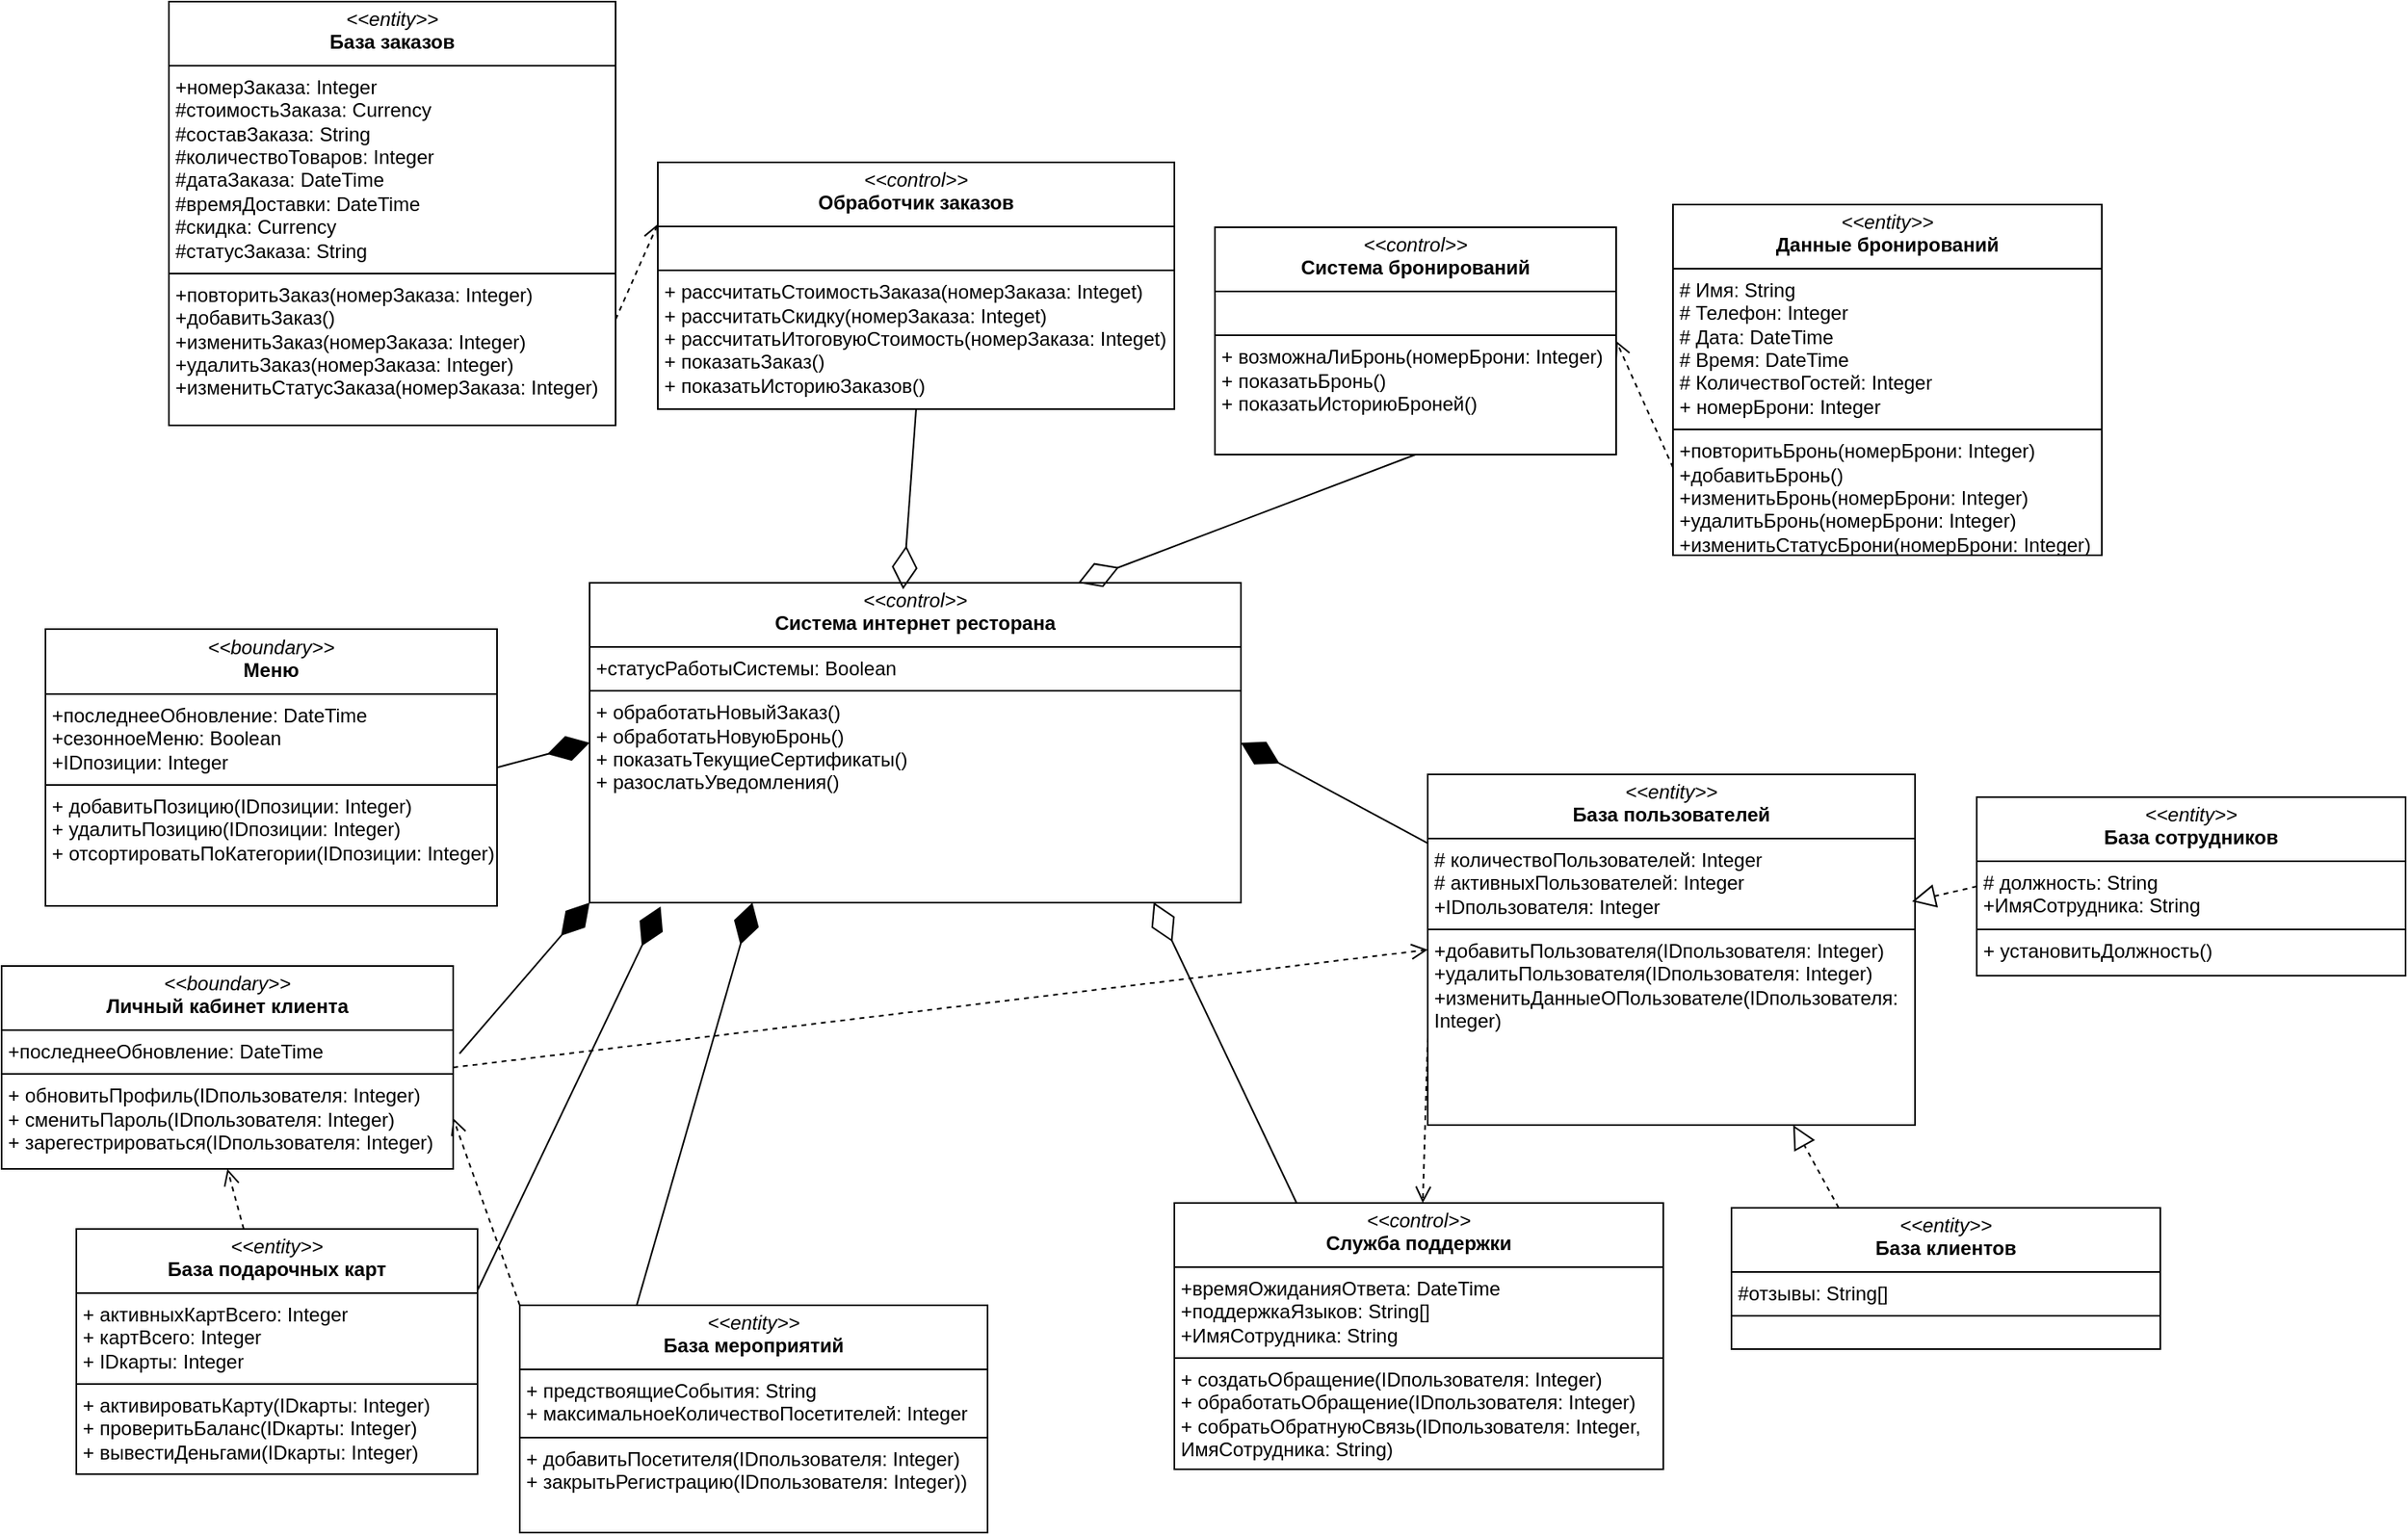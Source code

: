 <mxfile version="26.2.3">
  <diagram name="Страница — 1" id="i-jICDS2N_sPtlZ7AATH">
    <mxGraphModel dx="1173" dy="1209" grid="0" gridSize="10" guides="1" tooltips="1" connect="1" arrows="1" fold="1" page="0" pageScale="1" pageWidth="827" pageHeight="1169" math="0" shadow="0">
      <root>
        <mxCell id="0" />
        <mxCell id="1" parent="0" />
        <mxCell id="_OhvTyBy3wQau70cZue0-6" value="&lt;p style=&quot;margin:0px;margin-top:4px;text-align:center;&quot;&gt;&lt;i&gt;&amp;lt;&amp;lt;сontrol&amp;gt;&amp;gt;&lt;/i&gt;&lt;br&gt;&lt;b&gt;Система интернет ресторана&lt;/b&gt;&lt;/p&gt;&lt;hr size=&quot;1&quot; style=&quot;border-style:solid;&quot;&gt;&lt;p style=&quot;margin:0px;margin-left:4px;&quot;&gt;+статусРаботыСистемы: Boolean&lt;/p&gt;&lt;hr size=&quot;1&quot; style=&quot;border-style:solid;&quot;&gt;&lt;p style=&quot;margin:0px;margin-left:4px;&quot;&gt;+ обработатьНовыйЗаказ()&lt;/p&gt;&lt;p style=&quot;margin:0px;margin-left:4px;&quot;&gt;+ обработатьНовуюБронь()&lt;/p&gt;&lt;p style=&quot;margin:0px;margin-left:4px;&quot;&gt;+ показатьТекущиеСертификаты()&lt;/p&gt;&lt;p style=&quot;margin:0px;margin-left:4px;&quot;&gt;&lt;span style=&quot;background-color: transparent; color: light-dark(rgb(0, 0, 0), rgb(255, 255, 255));&quot;&gt;+ разослатьУведомления()&lt;/span&gt;&lt;/p&gt;" style="verticalAlign=top;align=left;overflow=fill;html=1;whiteSpace=wrap;" vertex="1" parent="1">
          <mxGeometry x="-255" y="129" width="401" height="197" as="geometry" />
        </mxCell>
        <mxCell id="_OhvTyBy3wQau70cZue0-7" value="&lt;p style=&quot;margin:0px;margin-top:4px;text-align:center;&quot;&gt;&lt;i&gt;&amp;lt;&amp;lt;entity&amp;gt;&amp;gt;&lt;/i&gt;&lt;br&gt;&lt;b&gt;База заказов&lt;/b&gt;&lt;/p&gt;&lt;hr size=&quot;1&quot; style=&quot;border-style:solid;&quot;&gt;&lt;p style=&quot;margin:0px;margin-left:4px;&quot;&gt;+номерЗаказа: Integer&lt;/p&gt;&lt;p style=&quot;margin:0px;margin-left:4px;&quot;&gt;#стоимостьЗаказа: Currency&lt;/p&gt;&lt;p style=&quot;margin:0px;margin-left:4px;&quot;&gt;#составЗаказа: String&lt;/p&gt;&lt;p style=&quot;margin:0px;margin-left:4px;&quot;&gt;#количествоТоваров: Integer&lt;/p&gt;&lt;p style=&quot;margin:0px;margin-left:4px;&quot;&gt;#датаЗаказа: DateTime&lt;/p&gt;&lt;p style=&quot;margin:0px;margin-left:4px;&quot;&gt;#времяДоставки: DateTime&lt;/p&gt;&lt;p style=&quot;margin:0px;margin-left:4px;&quot;&gt;#скидка: Currency&lt;/p&gt;&lt;p style=&quot;margin:0px;margin-left:4px;&quot;&gt;#статусЗаказа: String&lt;br&gt;&lt;/p&gt;&lt;hr size=&quot;1&quot; style=&quot;border-style:solid;&quot;&gt;&lt;p style=&quot;margin: 0px 0px 0px 4px;&quot;&gt;+повторитьЗаказ(номерЗаказа: Integer)&lt;/p&gt;&lt;p style=&quot;margin: 0px 0px 0px 4px;&quot;&gt;+добавитьЗаказ()&lt;/p&gt;&lt;p style=&quot;margin: 0px 0px 0px 4px;&quot;&gt;+изменитьЗаказ(&lt;span style=&quot;background-color: transparent; color: light-dark(rgb(0, 0, 0), rgb(255, 255, 255));&quot;&gt;номерЗаказа: Integer&lt;/span&gt;&lt;span style=&quot;background-color: transparent; color: light-dark(rgb(0, 0, 0), rgb(255, 255, 255));&quot;&gt;)&lt;/span&gt;&lt;/p&gt;&lt;p style=&quot;margin: 0px 0px 0px 4px;&quot;&gt;+удалитьЗаказ(&lt;span style=&quot;background-color: transparent; color: light-dark(rgb(0, 0, 0), rgb(255, 255, 255));&quot;&gt;номерЗаказа: Integer&lt;/span&gt;&lt;span style=&quot;background-color: transparent; color: light-dark(rgb(0, 0, 0), rgb(255, 255, 255));&quot;&gt;)&lt;/span&gt;&lt;/p&gt;&lt;p style=&quot;margin: 0px 0px 0px 4px;&quot;&gt;&lt;span style=&quot;background-color: transparent; color: light-dark(rgb(0, 0, 0), rgb(255, 255, 255));&quot;&gt;+изменитьСтатусЗаказа(&lt;/span&gt;&lt;span style=&quot;background-color: transparent; color: light-dark(rgb(0, 0, 0), rgb(255, 255, 255));&quot;&gt;номерЗаказа: Integer&lt;/span&gt;&lt;span style=&quot;background-color: transparent; color: light-dark(rgb(0, 0, 0), rgb(255, 255, 255));&quot;&gt;)&lt;/span&gt;&lt;/p&gt;" style="verticalAlign=top;align=left;overflow=fill;html=1;whiteSpace=wrap;" vertex="1" parent="1">
          <mxGeometry x="-514" y="-229" width="275" height="261" as="geometry" />
        </mxCell>
        <mxCell id="_OhvTyBy3wQau70cZue0-8" value="&lt;p style=&quot;margin:0px;margin-top:4px;text-align:center;&quot;&gt;&lt;i&gt;&amp;lt;&amp;lt;control&amp;gt;&amp;gt;&lt;/i&gt;&lt;br&gt;&lt;b&gt;Обработчик заказов&lt;/b&gt;&lt;/p&gt;&lt;hr size=&quot;1&quot; style=&quot;border-style:solid;&quot;&gt;&lt;p style=&quot;margin:0px;margin-left:4px;&quot;&gt;&lt;br&gt;&lt;/p&gt;&lt;hr size=&quot;1&quot; style=&quot;border-style:solid;&quot;&gt;&lt;p style=&quot;margin: 0px 0px 0px 4px;&quot;&gt;+ рассчитатьСтоимостьЗаказа(номерЗаказа: Integet)&lt;/p&gt;&lt;p style=&quot;margin: 0px 0px 0px 4px;&quot;&gt;+ рассчитатьСкидку(&lt;span style=&quot;background-color: transparent; color: light-dark(rgb(0, 0, 0), rgb(255, 255, 255));&quot;&gt;номерЗаказа: Integet)&lt;/span&gt;&lt;/p&gt;&lt;p style=&quot;margin: 0px 0px 0px 4px;&quot;&gt;&lt;span style=&quot;background-color: transparent; color: light-dark(rgb(0, 0, 0), rgb(255, 255, 255));&quot;&gt;+ рассчитатьИтоговуюСтоимость(&lt;/span&gt;&lt;span style=&quot;background-color: transparent; color: light-dark(rgb(0, 0, 0), rgb(255, 255, 255));&quot;&gt;номерЗаказа: Integet)&lt;/span&gt;&lt;/p&gt;&lt;p style=&quot;margin: 0px 0px 0px 4px;&quot;&gt;+ показатьЗаказ(&lt;span style=&quot;background-color: transparent; color: light-dark(rgb(0, 0, 0), rgb(255, 255, 255));&quot;&gt;)&lt;/span&gt;&lt;/p&gt;&lt;p style=&quot;margin: 0px 0px 0px 4px;&quot;&gt;+ показатьИсториюЗаказов(&lt;span style=&quot;background-color: transparent; color: light-dark(rgb(0, 0, 0), rgb(255, 255, 255));&quot;&gt;)&lt;/span&gt;&lt;/p&gt;" style="verticalAlign=top;align=left;overflow=fill;html=1;whiteSpace=wrap;" vertex="1" parent="1">
          <mxGeometry x="-213" y="-130" width="318" height="152" as="geometry" />
        </mxCell>
        <mxCell id="_OhvTyBy3wQau70cZue0-9" value="" style="endArrow=diamondThin;endFill=0;endSize=24;html=1;rounded=0;fontSize=12;curved=1;exitX=0.5;exitY=1;exitDx=0;exitDy=0;" edge="1" parent="1" source="_OhvTyBy3wQau70cZue0-8">
          <mxGeometry width="160" relative="1" as="geometry">
            <mxPoint x="-271" y="231" as="sourcePoint" />
            <mxPoint x="-62" y="133" as="targetPoint" />
          </mxGeometry>
        </mxCell>
        <mxCell id="_OhvTyBy3wQau70cZue0-10" value="" style="html=1;verticalAlign=bottom;endArrow=open;dashed=1;endSize=8;curved=0;rounded=0;fontSize=12;exitX=1;exitY=0.75;exitDx=0;exitDy=0;entryX=0;entryY=0.25;entryDx=0;entryDy=0;" edge="1" parent="1" source="_OhvTyBy3wQau70cZue0-7" target="_OhvTyBy3wQau70cZue0-8">
          <mxGeometry relative="1" as="geometry">
            <mxPoint x="-151" y="231" as="sourcePoint" />
            <mxPoint x="-231" y="231" as="targetPoint" />
          </mxGeometry>
        </mxCell>
        <mxCell id="_OhvTyBy3wQau70cZue0-12" value="&lt;p style=&quot;margin:0px;margin-top:4px;text-align:center;&quot;&gt;&lt;i&gt;&amp;lt;&amp;lt;entity&amp;gt;&amp;gt;&lt;/i&gt;&lt;br&gt;&lt;b&gt;Данные бронирований&lt;/b&gt;&lt;/p&gt;&lt;hr size=&quot;1&quot; style=&quot;border-style:solid;&quot;&gt;&lt;p style=&quot;margin:0px;margin-left:4px;&quot;&gt;# Имя: String&lt;/p&gt;&lt;p style=&quot;margin:0px;margin-left:4px;&quot;&gt;# Телефон: Integer&lt;/p&gt;&lt;p style=&quot;margin:0px;margin-left:4px;&quot;&gt;# Дата: DateTime&lt;/p&gt;&lt;p style=&quot;margin:0px;margin-left:4px;&quot;&gt;# Время: DateTime&lt;/p&gt;&lt;p style=&quot;margin:0px;margin-left:4px;&quot;&gt;# КоличествоГостей: Integer&lt;/p&gt;&lt;p style=&quot;margin:0px;margin-left:4px;&quot;&gt;+ номерБрони: Integer&lt;/p&gt;&lt;hr size=&quot;1&quot; style=&quot;border-style:solid;&quot;&gt;&lt;p style=&quot;margin: 0px 0px 0px 4px;&quot;&gt;+повторитьБронь(номерБрони: Integer)&lt;/p&gt;&lt;p style=&quot;margin: 0px 0px 0px 4px;&quot;&gt;+добавитьБронь()&lt;/p&gt;&lt;p style=&quot;margin: 0px 0px 0px 4px;&quot;&gt;+изменитьБронь(&lt;span style=&quot;background-color: transparent; color: light-dark(rgb(0, 0, 0), rgb(255, 255, 255));&quot;&gt;номерБрони: Integer&lt;/span&gt;&lt;span style=&quot;background-color: transparent; color: light-dark(rgb(0, 0, 0), rgb(255, 255, 255));&quot;&gt;)&lt;/span&gt;&lt;/p&gt;&lt;p style=&quot;margin: 0px 0px 0px 4px;&quot;&gt;+удалитьБронь(&lt;span style=&quot;background-color: transparent; color: light-dark(rgb(0, 0, 0), rgb(255, 255, 255));&quot;&gt;номерБрони: Integer&lt;/span&gt;&lt;span style=&quot;background-color: transparent; color: light-dark(rgb(0, 0, 0), rgb(255, 255, 255));&quot;&gt;)&lt;/span&gt;&lt;/p&gt;&lt;p style=&quot;margin: 0px 0px 0px 4px;&quot;&gt;&lt;span style=&quot;background-color: transparent; color: light-dark(rgb(0, 0, 0), rgb(255, 255, 255));&quot;&gt;+изменитьСтатусБрони(&lt;/span&gt;&lt;span style=&quot;background-color: transparent; color: light-dark(rgb(0, 0, 0), rgb(255, 255, 255));&quot;&gt;номерБрони: Integer&lt;/span&gt;&lt;span style=&quot;background-color: transparent; color: light-dark(rgb(0, 0, 0), rgb(255, 255, 255));&quot;&gt;)&lt;/span&gt;&lt;/p&gt;" style="verticalAlign=top;align=left;overflow=fill;html=1;whiteSpace=wrap;" vertex="1" parent="1">
          <mxGeometry x="412" y="-104" width="264" height="216" as="geometry" />
        </mxCell>
        <mxCell id="_OhvTyBy3wQau70cZue0-13" value="&lt;p style=&quot;margin:0px;margin-top:4px;text-align:center;&quot;&gt;&lt;i&gt;&amp;lt;&amp;lt;control&amp;gt;&amp;gt;&lt;/i&gt;&lt;br&gt;&lt;b&gt;Система бронирований&lt;/b&gt;&lt;/p&gt;&lt;hr size=&quot;1&quot; style=&quot;border-style:solid;&quot;&gt;&lt;p style=&quot;margin:0px;margin-left:4px;&quot;&gt;&lt;br&gt;&lt;/p&gt;&lt;hr size=&quot;1&quot; style=&quot;border-style:solid;&quot;&gt;&lt;p style=&quot;margin:0px;margin-left:4px;&quot;&gt;+ возможнаЛиБронь(&lt;span style=&quot;background-color: transparent; color: light-dark(rgb(0, 0, 0), rgb(255, 255, 255));&quot;&gt;номерБрони: Integer)&lt;/span&gt;&lt;/p&gt;&lt;p style=&quot;margin: 0px 0px 0px 4px;&quot;&gt;+ показатьБронь()&lt;/p&gt;&lt;p style=&quot;margin: 0px 0px 0px 4px;&quot;&gt;+ показатьИсториюБроней()&lt;/p&gt;" style="verticalAlign=top;align=left;overflow=fill;html=1;whiteSpace=wrap;" vertex="1" parent="1">
          <mxGeometry x="130" y="-90" width="247" height="140" as="geometry" />
        </mxCell>
        <mxCell id="_OhvTyBy3wQau70cZue0-14" value="" style="endArrow=diamondThin;endFill=0;endSize=24;html=1;rounded=0;fontSize=12;curved=1;exitX=0.5;exitY=1;exitDx=0;exitDy=0;entryX=0.75;entryY=0;entryDx=0;entryDy=0;" edge="1" parent="1" source="_OhvTyBy3wQau70cZue0-13" target="_OhvTyBy3wQau70cZue0-6">
          <mxGeometry width="160" relative="1" as="geometry">
            <mxPoint x="-56" y="32" as="sourcePoint" />
            <mxPoint x="-52" y="143" as="targetPoint" />
          </mxGeometry>
        </mxCell>
        <mxCell id="_OhvTyBy3wQau70cZue0-15" value="" style="html=1;verticalAlign=bottom;endArrow=open;dashed=1;endSize=8;curved=0;rounded=0;fontSize=12;exitX=0;exitY=0.75;exitDx=0;exitDy=0;entryX=1;entryY=0.5;entryDx=0;entryDy=0;" edge="1" parent="1" source="_OhvTyBy3wQau70cZue0-12" target="_OhvTyBy3wQau70cZue0-13">
          <mxGeometry relative="1" as="geometry">
            <mxPoint x="-229" y="-81" as="sourcePoint" />
            <mxPoint x="-203" y="-82" as="targetPoint" />
          </mxGeometry>
        </mxCell>
        <mxCell id="_OhvTyBy3wQau70cZue0-16" value="&lt;p style=&quot;margin:0px;margin-top:4px;text-align:center;&quot;&gt;&lt;i&gt;&amp;lt;&amp;lt;boundary&amp;gt;&amp;gt;&lt;/i&gt;&lt;br&gt;&lt;b&gt;Меню&lt;/b&gt;&lt;/p&gt;&lt;hr size=&quot;1&quot; style=&quot;border-style:solid;&quot;&gt;&lt;p style=&quot;margin:0px;margin-left:4px;&quot;&gt;+последнееОбновление: DateTime&lt;/p&gt;&lt;p style=&quot;margin:0px;margin-left:4px;&quot;&gt;+сезонноеМеню: Boolean&lt;/p&gt;&lt;p style=&quot;margin:0px;margin-left:4px;&quot;&gt;+IDпозиции: Integer&lt;/p&gt;&lt;hr size=&quot;1&quot; style=&quot;border-style:solid;&quot;&gt;&lt;p style=&quot;margin:0px;margin-left:4px;&quot;&gt;+ добавитьПозицию(&lt;span style=&quot;background-color: transparent; color: light-dark(rgb(0, 0, 0), rgb(255, 255, 255));&quot;&gt;IDпозиции: Integer)&lt;/span&gt;&lt;/p&gt;&lt;p style=&quot;margin:0px;margin-left:4px;&quot;&gt;&lt;span style=&quot;background-color: transparent; color: light-dark(rgb(0, 0, 0), rgb(255, 255, 255));&quot;&gt;+ удалитьПозицию(&lt;/span&gt;&lt;span style=&quot;background-color: transparent; color: light-dark(rgb(0, 0, 0), rgb(255, 255, 255));&quot;&gt;IDпозиции: Integer)&lt;/span&gt;&lt;/p&gt;&lt;p style=&quot;margin:0px;margin-left:4px;&quot;&gt;&lt;span style=&quot;background-color: transparent; color: light-dark(rgb(0, 0, 0), rgb(255, 255, 255));&quot;&gt;+ отсортироватьПоКатегории(&lt;/span&gt;&lt;span style=&quot;background-color: transparent; color: light-dark(rgb(0, 0, 0), rgb(255, 255, 255));&quot;&gt;IDпозиции: Integer&lt;/span&gt;&lt;span style=&quot;background-color: transparent; color: light-dark(rgb(0, 0, 0), rgb(255, 255, 255));&quot;&gt;)&lt;/span&gt;&lt;/p&gt;" style="verticalAlign=top;align=left;overflow=fill;html=1;whiteSpace=wrap;" vertex="1" parent="1">
          <mxGeometry x="-590" y="157.5" width="278" height="170.5" as="geometry" />
        </mxCell>
        <mxCell id="_OhvTyBy3wQau70cZue0-17" value="" style="endArrow=diamondThin;endFill=1;endSize=24;html=1;rounded=0;fontSize=12;curved=1;exitX=1;exitY=0.5;exitDx=0;exitDy=0;entryX=0;entryY=0.5;entryDx=0;entryDy=0;" edge="1" parent="1" source="_OhvTyBy3wQau70cZue0-16" target="_OhvTyBy3wQau70cZue0-6">
          <mxGeometry width="160" relative="1" as="geometry">
            <mxPoint x="-367" y="501" as="sourcePoint" />
            <mxPoint x="-207" y="501" as="targetPoint" />
          </mxGeometry>
        </mxCell>
        <mxCell id="_OhvTyBy3wQau70cZue0-18" value="&lt;p style=&quot;margin:0px;margin-top:4px;text-align:center;&quot;&gt;&lt;i&gt;&amp;lt;&amp;lt;boundary&amp;gt;&amp;gt;&lt;/i&gt;&lt;br&gt;&lt;b&gt;Личный кабинет клиента&lt;/b&gt;&lt;/p&gt;&lt;hr size=&quot;1&quot; style=&quot;border-style:solid;&quot;&gt;&lt;p style=&quot;margin:0px;margin-left:4px;&quot;&gt;+последнееОбновление: DateTime&lt;/p&gt;&lt;hr size=&quot;1&quot; style=&quot;border-style:solid;&quot;&gt;&lt;p style=&quot;margin:0px;margin-left:4px;&quot;&gt;+ обновитьПрофиль(&lt;span style=&quot;background-color: transparent; color: light-dark(rgb(0, 0, 0), rgb(255, 255, 255));&quot;&gt;ID&lt;/span&gt;пользователя&lt;span style=&quot;background-color: transparent; color: light-dark(rgb(0, 0, 0), rgb(255, 255, 255));&quot;&gt;: Integer)&lt;/span&gt;&lt;/p&gt;&lt;p style=&quot;margin:0px;margin-left:4px;&quot;&gt;&lt;span style=&quot;background-color: transparent; color: light-dark(rgb(0, 0, 0), rgb(255, 255, 255));&quot;&gt;+ сменитьПароль(&lt;/span&gt;&lt;span style=&quot;background-color: transparent; color: light-dark(rgb(0, 0, 0), rgb(255, 255, 255));&quot;&gt;ID&lt;/span&gt;пользователя&lt;span style=&quot;background-color: transparent; color: light-dark(rgb(0, 0, 0), rgb(255, 255, 255));&quot;&gt;: Integer)&lt;/span&gt;&lt;/p&gt;&lt;p style=&quot;margin:0px;margin-left:4px;&quot;&gt;&lt;span style=&quot;background-color: transparent; color: light-dark(rgb(0, 0, 0), rgb(255, 255, 255));&quot;&gt;+ зарегестрироваться(&lt;/span&gt;&lt;span style=&quot;background-color: transparent; color: light-dark(rgb(0, 0, 0), rgb(255, 255, 255));&quot;&gt;ID&lt;/span&gt;пользователя&lt;span style=&quot;background-color: transparent; color: light-dark(rgb(0, 0, 0), rgb(255, 255, 255));&quot;&gt;: Integer&lt;/span&gt;&lt;span style=&quot;background-color: transparent; color: light-dark(rgb(0, 0, 0), rgb(255, 255, 255));&quot;&gt;)&lt;/span&gt;&lt;/p&gt;" style="verticalAlign=top;align=left;overflow=fill;html=1;whiteSpace=wrap;" vertex="1" parent="1">
          <mxGeometry x="-617" y="365" width="278" height="125" as="geometry" />
        </mxCell>
        <mxCell id="_OhvTyBy3wQau70cZue0-19" value="" style="endArrow=diamondThin;endFill=1;endSize=24;html=1;rounded=0;fontSize=12;curved=1;exitX=1.014;exitY=0.432;exitDx=0;exitDy=0;entryX=0;entryY=1;entryDx=0;entryDy=0;exitPerimeter=0;" edge="1" parent="1" source="_OhvTyBy3wQau70cZue0-18" target="_OhvTyBy3wQau70cZue0-6">
          <mxGeometry width="160" relative="1" as="geometry">
            <mxPoint x="-302" y="253" as="sourcePoint" />
            <mxPoint x="-245" y="238" as="targetPoint" />
          </mxGeometry>
        </mxCell>
        <mxCell id="_OhvTyBy3wQau70cZue0-20" value="&lt;p style=&quot;margin:0px;margin-top:4px;text-align:center;&quot;&gt;&lt;i&gt;&amp;lt;&amp;lt;entity&amp;gt;&amp;gt;&lt;/i&gt;&lt;br&gt;&lt;b&gt;База подарочных карт&lt;/b&gt;&lt;/p&gt;&lt;hr size=&quot;1&quot; style=&quot;border-style:solid;&quot;&gt;&lt;p style=&quot;margin:0px;margin-left:4px;&quot;&gt;+ активныхКартВсего: Integer&lt;/p&gt;&lt;p style=&quot;margin:0px;margin-left:4px;&quot;&gt;+ картВсего: Integer&lt;br&gt;&lt;/p&gt;&lt;p style=&quot;margin:0px;margin-left:4px;&quot;&gt;+ IDкарты: Integer&lt;/p&gt;&lt;hr size=&quot;1&quot; style=&quot;border-style:solid;&quot;&gt;&lt;p style=&quot;margin:0px;margin-left:4px;&quot;&gt;+ активироватьКарту(&lt;span style=&quot;background-color: transparent; color: light-dark(rgb(0, 0, 0), rgb(255, 255, 255));&quot;&gt;IDкарты: Integer&lt;/span&gt;&lt;span style=&quot;background-color: transparent; color: light-dark(rgb(0, 0, 0), rgb(255, 255, 255));&quot;&gt;)&lt;/span&gt;&lt;/p&gt;&lt;p style=&quot;margin:0px;margin-left:4px;&quot;&gt;&lt;span style=&quot;background-color: transparent; color: light-dark(rgb(0, 0, 0), rgb(255, 255, 255));&quot;&gt;+ проверитьБаланс(&lt;/span&gt;&lt;span style=&quot;background-color: transparent; color: light-dark(rgb(0, 0, 0), rgb(255, 255, 255));&quot;&gt;IDкарты: Integer&lt;/span&gt;&lt;span style=&quot;background-color: transparent; color: light-dark(rgb(0, 0, 0), rgb(255, 255, 255));&quot;&gt;)&lt;/span&gt;&lt;/p&gt;&lt;p style=&quot;margin:0px;margin-left:4px;&quot;&gt;&lt;span style=&quot;background-color: transparent; color: light-dark(rgb(0, 0, 0), rgb(255, 255, 255));&quot;&gt;+ вывестиДеньгами(&lt;/span&gt;&lt;span style=&quot;background-color: transparent; color: light-dark(rgb(0, 0, 0), rgb(255, 255, 255));&quot;&gt;IDкарты: Integer)&lt;/span&gt;&lt;/p&gt;" style="verticalAlign=top;align=left;overflow=fill;html=1;whiteSpace=wrap;" vertex="1" parent="1">
          <mxGeometry x="-571" y="527" width="247" height="151" as="geometry" />
        </mxCell>
        <mxCell id="_OhvTyBy3wQau70cZue0-21" value="" style="endArrow=diamondThin;endFill=1;endSize=24;html=1;rounded=0;fontSize=12;curved=1;exitX=1;exitY=0.25;exitDx=0;exitDy=0;entryX=0.109;entryY=1.012;entryDx=0;entryDy=0;entryPerimeter=0;" edge="1" parent="1" source="_OhvTyBy3wQau70cZue0-20" target="_OhvTyBy3wQau70cZue0-6">
          <mxGeometry width="160" relative="1" as="geometry">
            <mxPoint x="-325" y="429" as="sourcePoint" />
            <mxPoint x="-245" y="336" as="targetPoint" />
          </mxGeometry>
        </mxCell>
        <mxCell id="_OhvTyBy3wQau70cZue0-22" value="&lt;p style=&quot;margin:0px;margin-top:4px;text-align:center;&quot;&gt;&lt;i&gt;&amp;lt;&amp;lt;entity&amp;gt;&amp;gt;&lt;/i&gt;&lt;br&gt;&lt;b&gt;База мероприятий&lt;/b&gt;&lt;/p&gt;&lt;hr size=&quot;1&quot; style=&quot;border-style:solid;&quot;&gt;&lt;p style=&quot;margin:0px;margin-left:4px;&quot;&gt;+ предствоящиеСобытия: String&lt;br&gt;+ максимальноеКоличествоПосетителей: Integer&lt;/p&gt;&lt;hr size=&quot;1&quot; style=&quot;border-style:solid;&quot;&gt;&lt;p style=&quot;margin:0px;margin-left:4px;&quot;&gt;+ добавитьПосетителя(IDпользователя: Integer)&lt;/p&gt;&lt;p style=&quot;margin:0px;margin-left:4px;&quot;&gt;+ закрытьРегистрацию(&lt;span style=&quot;background-color: transparent; color: light-dark(rgb(0, 0, 0), rgb(255, 255, 255));&quot;&gt;ID&lt;/span&gt;пользователя&lt;span style=&quot;background-color: transparent; color: light-dark(rgb(0, 0, 0), rgb(255, 255, 255));&quot;&gt;: Integer)&lt;/span&gt;&lt;span style=&quot;background-color: transparent; color: light-dark(rgb(0, 0, 0), rgb(255, 255, 255));&quot;&gt;)&lt;/span&gt;&lt;/p&gt;" style="verticalAlign=top;align=left;overflow=fill;html=1;whiteSpace=wrap;" vertex="1" parent="1">
          <mxGeometry x="-298" y="574" width="288" height="140" as="geometry" />
        </mxCell>
        <mxCell id="_OhvTyBy3wQau70cZue0-23" value="" style="endArrow=diamondThin;endFill=1;endSize=24;html=1;rounded=0;fontSize=12;curved=1;exitX=0.25;exitY=0;exitDx=0;exitDy=0;entryX=0.25;entryY=1;entryDx=0;entryDy=0;" edge="1" parent="1" source="_OhvTyBy3wQau70cZue0-22" target="_OhvTyBy3wQau70cZue0-6">
          <mxGeometry width="160" relative="1" as="geometry">
            <mxPoint x="-314" y="572" as="sourcePoint" />
            <mxPoint x="-201" y="338" as="targetPoint" />
          </mxGeometry>
        </mxCell>
        <mxCell id="_OhvTyBy3wQau70cZue0-24" value="" style="html=1;verticalAlign=bottom;endArrow=open;dashed=1;endSize=8;curved=0;rounded=0;fontSize=12;exitX=0;exitY=0;exitDx=0;exitDy=0;entryX=1;entryY=0.75;entryDx=0;entryDy=0;" edge="1" parent="1" source="_OhvTyBy3wQau70cZue0-22" target="_OhvTyBy3wQau70cZue0-18">
          <mxGeometry relative="1" as="geometry">
            <mxPoint x="55" y="659" as="sourcePoint" />
            <mxPoint x="20" y="581" as="targetPoint" />
          </mxGeometry>
        </mxCell>
        <mxCell id="_OhvTyBy3wQau70cZue0-25" value="" style="html=1;verticalAlign=bottom;endArrow=open;dashed=1;endSize=8;curved=0;rounded=0;fontSize=12;entryX=0.5;entryY=1;entryDx=0;entryDy=0;" edge="1" parent="1" source="_OhvTyBy3wQau70cZue0-20" target="_OhvTyBy3wQau70cZue0-18">
          <mxGeometry relative="1" as="geometry">
            <mxPoint x="-288" y="584" as="sourcePoint" />
            <mxPoint x="-329" y="469" as="targetPoint" />
          </mxGeometry>
        </mxCell>
        <mxCell id="_OhvTyBy3wQau70cZue0-26" value="&lt;p style=&quot;margin:0px;margin-top:4px;text-align:center;&quot;&gt;&lt;i&gt;&amp;lt;&amp;lt;control&amp;gt;&amp;gt;&lt;/i&gt;&lt;br&gt;&lt;b&gt;Служба поддержки&lt;/b&gt;&lt;/p&gt;&lt;hr size=&quot;1&quot; style=&quot;border-style:solid;&quot;&gt;&lt;p style=&quot;margin:0px;margin-left:4px;&quot;&gt;+времяОжиданияОтвета: DateTime&lt;/p&gt;&lt;p style=&quot;margin:0px;margin-left:4px;&quot;&gt;+поддержкаЯзыков: String[]&lt;/p&gt;&lt;p style=&quot;margin:0px;margin-left:4px;&quot;&gt;+ИмяСотрудника: String&lt;/p&gt;&lt;hr size=&quot;1&quot; style=&quot;border-style:solid;&quot;&gt;&lt;p style=&quot;margin:0px;margin-left:4px;&quot;&gt;+ создатьОбращение(IDпользователя: Integer)&lt;/p&gt;&lt;p style=&quot;margin:0px;margin-left:4px;&quot;&gt;+ обработатьОбращение(&lt;span style=&quot;background-color: transparent; color: light-dark(rgb(0, 0, 0), rgb(255, 255, 255));&quot;&gt;ID&lt;/span&gt;пользователя&lt;span style=&quot;background-color: transparent; color: light-dark(rgb(0, 0, 0), rgb(255, 255, 255));&quot;&gt;: Integer&lt;/span&gt;&lt;span style=&quot;background-color: transparent; color: light-dark(rgb(0, 0, 0), rgb(255, 255, 255));&quot;&gt;)&lt;/span&gt;&lt;/p&gt;&lt;p style=&quot;margin:0px;margin-left:4px;&quot;&gt;&lt;span style=&quot;background-color: transparent; color: light-dark(rgb(0, 0, 0), rgb(255, 255, 255));&quot;&gt;+ собратьОбратнуюСвязь(&lt;/span&gt;&lt;span style=&quot;background-color: transparent; color: light-dark(rgb(0, 0, 0), rgb(255, 255, 255));&quot;&gt;ID&lt;/span&gt;пользователя&lt;span style=&quot;background-color: transparent; color: light-dark(rgb(0, 0, 0), rgb(255, 255, 255));&quot;&gt;: Integer, ИмяСотрудника&lt;/span&gt;&lt;span style=&quot;background-color: transparent; color: light-dark(rgb(0, 0, 0), rgb(255, 255, 255));&quot;&gt;: String&lt;/span&gt;&lt;span style=&quot;background-color: transparent; color: light-dark(rgb(0, 0, 0), rgb(255, 255, 255));&quot;&gt;)&lt;/span&gt;&lt;/p&gt;" style="verticalAlign=top;align=left;overflow=fill;html=1;whiteSpace=wrap;" vertex="1" parent="1">
          <mxGeometry x="105" y="511" width="301" height="164" as="geometry" />
        </mxCell>
        <mxCell id="_OhvTyBy3wQau70cZue0-27" value="" style="endArrow=diamondThin;endFill=0;endSize=24;html=1;rounded=0;fontSize=12;curved=1;exitX=0.25;exitY=0;exitDx=0;exitDy=0;entryX=0.866;entryY=0.999;entryDx=0;entryDy=0;entryPerimeter=0;" edge="1" parent="1" source="_OhvTyBy3wQau70cZue0-26" target="_OhvTyBy3wQau70cZue0-6">
          <mxGeometry width="160" relative="1" as="geometry">
            <mxPoint x="263" y="60" as="sourcePoint" />
            <mxPoint x="56" y="139" as="targetPoint" />
          </mxGeometry>
        </mxCell>
        <mxCell id="_OhvTyBy3wQau70cZue0-28" value="&lt;p style=&quot;margin:0px;margin-top:4px;text-align:center;&quot;&gt;&lt;i&gt;&amp;lt;&amp;lt;entity&amp;gt;&amp;gt;&lt;/i&gt;&lt;br&gt;&lt;b&gt;База пользователей&lt;/b&gt;&lt;/p&gt;&lt;hr size=&quot;1&quot; style=&quot;border-style:solid;&quot;&gt;&lt;p style=&quot;margin:0px;margin-left:4px;&quot;&gt;# количествоПользователей: Integer&lt;/p&gt;&lt;p style=&quot;margin:0px;margin-left:4px;&quot;&gt;# активныхПользователей: Integer&lt;/p&gt;&lt;p style=&quot;margin:0px;margin-left:4px;&quot;&gt;+IDпользователя: Integer&lt;/p&gt;&lt;hr size=&quot;1&quot; style=&quot;border-style:solid;&quot;&gt;&lt;p style=&quot;margin: 0px 0px 0px 4px;&quot;&gt;+добавитьПользователя(&lt;span style=&quot;background-color: transparent; color: light-dark(rgb(0, 0, 0), rgb(255, 255, 255));&quot;&gt;ID&lt;/span&gt;пользователя&lt;span style=&quot;background-color: transparent; color: light-dark(rgb(0, 0, 0), rgb(255, 255, 255));&quot;&gt;: Integer&lt;/span&gt;&lt;span style=&quot;background-color: transparent; color: light-dark(rgb(0, 0, 0), rgb(255, 255, 255));&quot;&gt;)&lt;/span&gt;&lt;/p&gt;&lt;p style=&quot;margin: 0px 0px 0px 4px;&quot;&gt;&lt;span style=&quot;background-color: transparent; color: light-dark(rgb(0, 0, 0), rgb(255, 255, 255));&quot;&gt;+удалитьПользователя(&lt;/span&gt;&lt;span style=&quot;background-color: transparent; color: light-dark(rgb(0, 0, 0), rgb(255, 255, 255));&quot;&gt;ID&lt;/span&gt;&lt;span style=&quot;background-color: transparent; color: light-dark(rgb(0, 0, 0), rgb(255, 255, 255));&quot;&gt;пользователя&lt;/span&gt;&lt;span style=&quot;background-color: transparent; color: light-dark(rgb(0, 0, 0), rgb(255, 255, 255));&quot;&gt;: Integer&lt;/span&gt;&lt;span style=&quot;background-color: transparent; color: light-dark(rgb(0, 0, 0), rgb(255, 255, 255));&quot;&gt;)&lt;/span&gt;&lt;/p&gt;&lt;p style=&quot;margin: 0px 0px 0px 4px;&quot;&gt;&lt;span style=&quot;background-color: transparent; color: light-dark(rgb(0, 0, 0), rgb(255, 255, 255));&quot;&gt;+изменитьДанныеОПользователе(&lt;/span&gt;&lt;span style=&quot;background-color: transparent; color: light-dark(rgb(0, 0, 0), rgb(255, 255, 255));&quot;&gt;ID&lt;/span&gt;пользователя&lt;span style=&quot;background-color: transparent; color: light-dark(rgb(0, 0, 0), rgb(255, 255, 255));&quot;&gt;: Integer&lt;/span&gt;&lt;span style=&quot;background-color: transparent; color: light-dark(rgb(0, 0, 0), rgb(255, 255, 255));&quot;&gt;)&lt;/span&gt;&lt;/p&gt;" style="verticalAlign=top;align=left;overflow=fill;html=1;whiteSpace=wrap;" vertex="1" parent="1">
          <mxGeometry x="261" y="247" width="300" height="216" as="geometry" />
        </mxCell>
        <mxCell id="_OhvTyBy3wQau70cZue0-29" value="" style="html=1;verticalAlign=bottom;endArrow=open;dashed=1;endSize=8;curved=0;rounded=0;fontSize=12;exitX=0;exitY=0.75;exitDx=0;exitDy=0;" edge="1" parent="1" source="_OhvTyBy3wQau70cZue0-28" target="_OhvTyBy3wQau70cZue0-26">
          <mxGeometry relative="1" as="geometry">
            <mxPoint x="422" y="68" as="sourcePoint" />
            <mxPoint x="387" y="-10" as="targetPoint" />
          </mxGeometry>
        </mxCell>
        <mxCell id="_OhvTyBy3wQau70cZue0-30" value="" style="html=1;verticalAlign=bottom;endArrow=open;dashed=1;endSize=8;curved=0;rounded=0;fontSize=12;exitX=1;exitY=0.5;exitDx=0;exitDy=0;entryX=0;entryY=0.5;entryDx=0;entryDy=0;" edge="1" parent="1" source="_OhvTyBy3wQau70cZue0-18" target="_OhvTyBy3wQau70cZue0-28">
          <mxGeometry relative="1" as="geometry">
            <mxPoint x="432" y="78" as="sourcePoint" />
            <mxPoint x="397" as="targetPoint" />
          </mxGeometry>
        </mxCell>
        <mxCell id="_OhvTyBy3wQau70cZue0-32" value="" style="endArrow=diamondThin;endFill=1;endSize=24;html=1;rounded=0;fontSize=12;curved=1;exitX=0.001;exitY=0.197;exitDx=0;exitDy=0;exitPerimeter=0;entryX=1;entryY=0.5;entryDx=0;entryDy=0;" edge="1" parent="1" source="_OhvTyBy3wQau70cZue0-28" target="_OhvTyBy3wQau70cZue0-6">
          <mxGeometry width="160" relative="1" as="geometry">
            <mxPoint x="160" y="359" as="sourcePoint" />
            <mxPoint x="320" y="359" as="targetPoint" />
          </mxGeometry>
        </mxCell>
        <mxCell id="_OhvTyBy3wQau70cZue0-33" value="&lt;p style=&quot;margin:0px;margin-top:4px;text-align:center;&quot;&gt;&lt;i&gt;&amp;lt;&amp;lt;entity&amp;gt;&amp;gt;&lt;/i&gt;&lt;br&gt;&lt;b&gt;База сотрудников&lt;/b&gt;&lt;/p&gt;&lt;hr size=&quot;1&quot; style=&quot;border-style:solid;&quot;&gt;&lt;p style=&quot;margin:0px;margin-left:4px;&quot;&gt;# должность: String&lt;br&gt;&lt;/p&gt;&lt;p style=&quot;margin:0px;margin-left:4px;&quot;&gt;+ИмяСотрудника: String&lt;/p&gt;&lt;hr size=&quot;1&quot; style=&quot;border-style:solid;&quot;&gt;&lt;p style=&quot;margin: 0px 0px 0px 4px;&quot;&gt;+ установитьДолжность()&lt;/p&gt;" style="verticalAlign=top;align=left;overflow=fill;html=1;whiteSpace=wrap;" vertex="1" parent="1">
          <mxGeometry x="599" y="261" width="264" height="110" as="geometry" />
        </mxCell>
        <mxCell id="_OhvTyBy3wQau70cZue0-34" value="&lt;p style=&quot;margin:0px;margin-top:4px;text-align:center;&quot;&gt;&lt;i&gt;&amp;lt;&amp;lt;entity&amp;gt;&amp;gt;&lt;/i&gt;&lt;br&gt;&lt;b&gt;База клиентов&lt;/b&gt;&lt;/p&gt;&lt;hr size=&quot;1&quot; style=&quot;border-style:solid;&quot;&gt;&lt;p style=&quot;margin:0px;margin-left:4px;&quot;&gt;#отзывы: String[]&lt;/p&gt;&lt;hr size=&quot;1&quot; style=&quot;border-style:solid;&quot;&gt;&lt;p style=&quot;margin: 0px 0px 0px 4px;&quot;&gt;&lt;br&gt;&lt;/p&gt;" style="verticalAlign=top;align=left;overflow=fill;html=1;whiteSpace=wrap;" vertex="1" parent="1">
          <mxGeometry x="448" y="514" width="264" height="87" as="geometry" />
        </mxCell>
        <mxCell id="_OhvTyBy3wQau70cZue0-35" value="" style="endArrow=block;dashed=1;endFill=0;endSize=12;html=1;rounded=0;fontSize=12;curved=1;exitX=0;exitY=0.5;exitDx=0;exitDy=0;entryX=0.994;entryY=0.362;entryDx=0;entryDy=0;entryPerimeter=0;" edge="1" parent="1" source="_OhvTyBy3wQau70cZue0-33" target="_OhvTyBy3wQau70cZue0-28">
          <mxGeometry width="160" relative="1" as="geometry">
            <mxPoint x="515" y="630" as="sourcePoint" />
            <mxPoint x="675" y="630" as="targetPoint" />
          </mxGeometry>
        </mxCell>
        <mxCell id="_OhvTyBy3wQau70cZue0-36" value="" style="endArrow=block;dashed=1;endFill=0;endSize=12;html=1;rounded=0;fontSize=12;curved=1;exitX=0.25;exitY=0;exitDx=0;exitDy=0;entryX=0.75;entryY=1;entryDx=0;entryDy=0;" edge="1" parent="1" source="_OhvTyBy3wQau70cZue0-34" target="_OhvTyBy3wQau70cZue0-28">
          <mxGeometry width="160" relative="1" as="geometry">
            <mxPoint x="515" y="630" as="sourcePoint" />
            <mxPoint x="675" y="630" as="targetPoint" />
          </mxGeometry>
        </mxCell>
      </root>
    </mxGraphModel>
  </diagram>
</mxfile>
